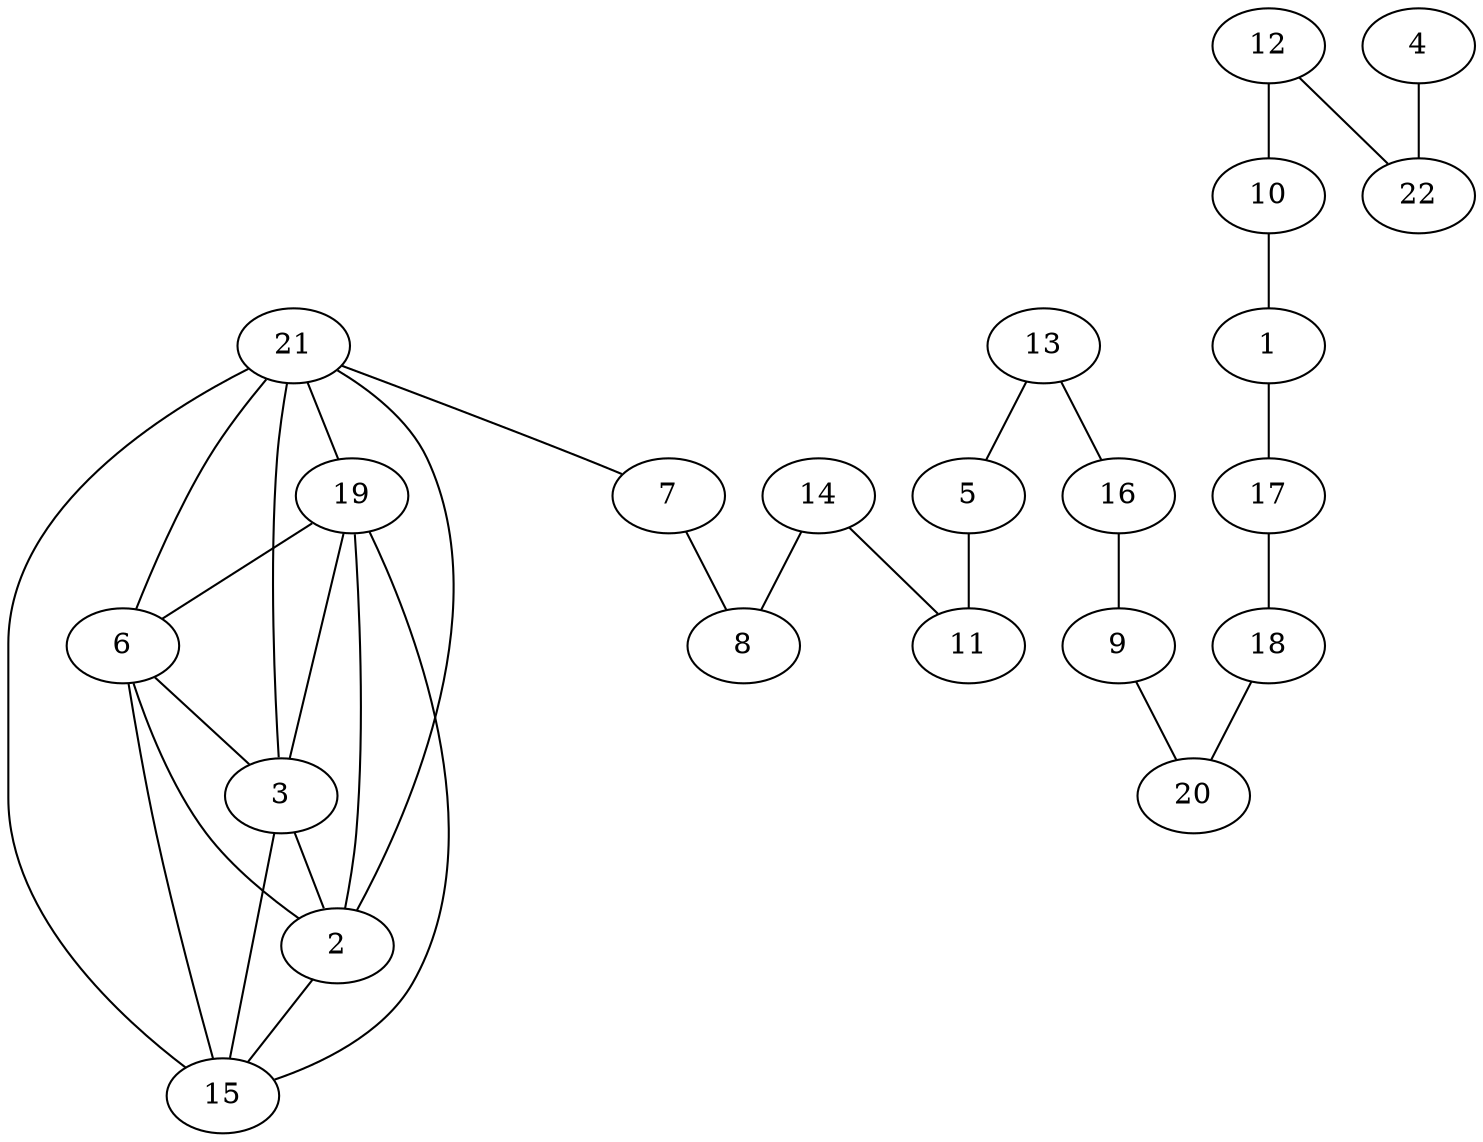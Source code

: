 graph G
{
    5  -- 11
    6  -- 3
    10 -- 1
    18 -- 20
    3  -- 21
    12 -- 10
    15 -- 19
    1  -- 17
    17 -- 18
    2  -- 21
    21 -- 7
    2  -- 15
    3  -- 2
    19 -- 6
    2  -- 19
    13 -- 16
    21 -- 19
    13 -- 5
    19 -- 3
    12 -- 22
    9  -- 20
    14 -- 11
    15 -- 21
    7  -- 8
    2  -- 6
    15 -- 6
    6  -- 21
    15 -- 3
    4  -- 22
    14 -- 8
    16 -- 9
}

